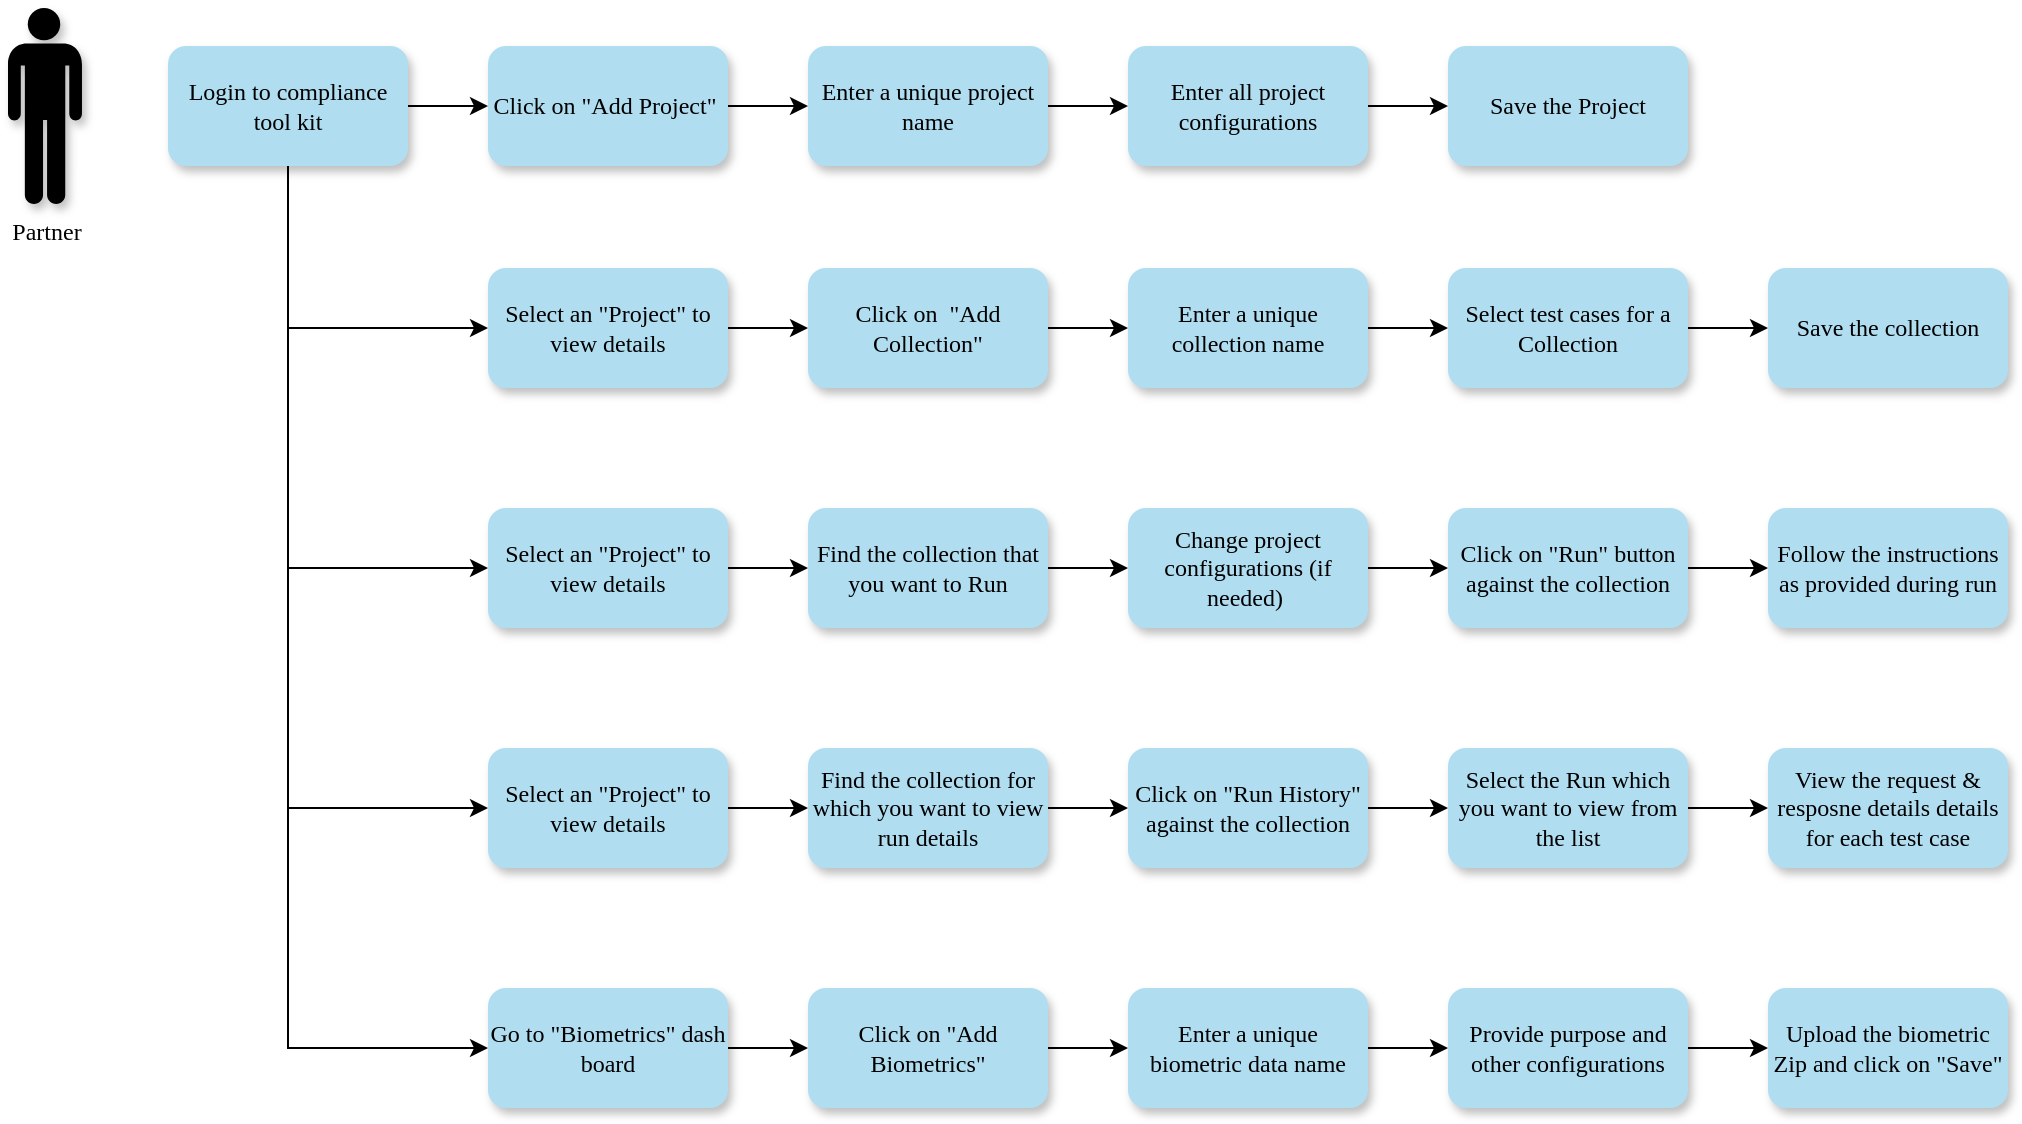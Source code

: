 <mxfile version="20.2.8" type="device"><diagram id="o9tZNeWm0_lP8Xm53Yng" name="Page-1"><mxGraphModel dx="946" dy="562" grid="1" gridSize="10" guides="1" tooltips="1" connect="1" arrows="1" fold="1" page="1" pageScale="1" pageWidth="1654" pageHeight="1169" math="0" shadow="0"><root><mxCell id="0"/><mxCell id="1" parent="0"/><mxCell id="3cqRgS8WyW1Py6DgZ6-4-2" value="Partner" style="shape=mxgraph.signs.people.man_1;html=1;pointerEvents=1;fillColor=#000000;strokeColor=none;verticalLabelPosition=bottom;verticalAlign=top;align=center;fontFamily=Verdana;shadow=1;" vertex="1" parent="1"><mxGeometry x="160" y="190" width="37" height="98" as="geometry"/></mxCell><mxCell id="3cqRgS8WyW1Py6DgZ6-4-5" style="edgeStyle=orthogonalEdgeStyle;rounded=0;orthogonalLoop=1;jettySize=auto;html=1;fontFamily=Verdana;" edge="1" parent="1" source="3cqRgS8WyW1Py6DgZ6-4-3" target="3cqRgS8WyW1Py6DgZ6-4-4"><mxGeometry relative="1" as="geometry"/></mxCell><mxCell id="3cqRgS8WyW1Py6DgZ6-4-18" style="edgeStyle=orthogonalEdgeStyle;rounded=0;orthogonalLoop=1;jettySize=auto;html=1;entryX=0;entryY=0.5;entryDx=0;entryDy=0;fontFamily=Verdana;" edge="1" parent="1" source="3cqRgS8WyW1Py6DgZ6-4-3" target="3cqRgS8WyW1Py6DgZ6-4-8"><mxGeometry relative="1" as="geometry"><Array as="points"><mxPoint x="300" y="350"/></Array></mxGeometry></mxCell><mxCell id="3cqRgS8WyW1Py6DgZ6-4-20" style="edgeStyle=orthogonalEdgeStyle;rounded=0;orthogonalLoop=1;jettySize=auto;html=1;entryX=0;entryY=0.5;entryDx=0;entryDy=0;fontFamily=Verdana;" edge="1" parent="1" source="3cqRgS8WyW1Py6DgZ6-4-3" target="3cqRgS8WyW1Py6DgZ6-4-14"><mxGeometry relative="1" as="geometry"><Array as="points"><mxPoint x="300" y="470"/></Array></mxGeometry></mxCell><mxCell id="3cqRgS8WyW1Py6DgZ6-4-45" style="edgeStyle=orthogonalEdgeStyle;rounded=0;orthogonalLoop=1;jettySize=auto;html=1;entryX=0;entryY=0.5;entryDx=0;entryDy=0;fontFamily=Verdana;" edge="1" parent="1" source="3cqRgS8WyW1Py6DgZ6-4-3" target="3cqRgS8WyW1Py6DgZ6-4-32"><mxGeometry relative="1" as="geometry"><Array as="points"><mxPoint x="300" y="710"/></Array></mxGeometry></mxCell><mxCell id="3cqRgS8WyW1Py6DgZ6-4-55" style="edgeStyle=orthogonalEdgeStyle;rounded=0;orthogonalLoop=1;jettySize=auto;html=1;entryX=0;entryY=0.5;entryDx=0;entryDy=0;fontFamily=Verdana;" edge="1" parent="1" source="3cqRgS8WyW1Py6DgZ6-4-3" target="3cqRgS8WyW1Py6DgZ6-4-47"><mxGeometry relative="1" as="geometry"><Array as="points"><mxPoint x="300" y="590"/></Array></mxGeometry></mxCell><mxCell id="3cqRgS8WyW1Py6DgZ6-4-3" value="Login to compliance tool kit" style="rounded=1;whiteSpace=wrap;html=1;fontFamily=Verdana;fillColor=#b1ddf0;strokeColor=none;shadow=1;" vertex="1" parent="1"><mxGeometry x="240" y="209" width="120" height="60" as="geometry"/></mxCell><mxCell id="3cqRgS8WyW1Py6DgZ6-4-21" style="edgeStyle=orthogonalEdgeStyle;rounded=0;orthogonalLoop=1;jettySize=auto;html=1;exitX=1;exitY=0.5;exitDx=0;exitDy=0;entryX=0;entryY=0.5;entryDx=0;entryDy=0;fontFamily=Verdana;" edge="1" parent="1" source="3cqRgS8WyW1Py6DgZ6-4-4" target="3cqRgS8WyW1Py6DgZ6-4-13"><mxGeometry relative="1" as="geometry"/></mxCell><mxCell id="3cqRgS8WyW1Py6DgZ6-4-4" value="Click on &quot;Add Project&quot;&amp;nbsp;" style="rounded=1;whiteSpace=wrap;html=1;fontFamily=Verdana;fillColor=#b1ddf0;strokeColor=none;shadow=1;" vertex="1" parent="1"><mxGeometry x="400" y="209" width="120" height="60" as="geometry"/></mxCell><mxCell id="3cqRgS8WyW1Py6DgZ6-4-23" style="edgeStyle=orthogonalEdgeStyle;rounded=0;orthogonalLoop=1;jettySize=auto;html=1;exitX=1;exitY=0.5;exitDx=0;exitDy=0;entryX=0;entryY=0.5;entryDx=0;entryDy=0;fontFamily=Verdana;" edge="1" parent="1" source="3cqRgS8WyW1Py6DgZ6-4-6" target="3cqRgS8WyW1Py6DgZ6-4-7"><mxGeometry relative="1" as="geometry"/></mxCell><mxCell id="3cqRgS8WyW1Py6DgZ6-4-6" value="Enter all project configurations" style="rounded=1;whiteSpace=wrap;html=1;fontFamily=Verdana;fillColor=#b1ddf0;strokeColor=none;shadow=1;" vertex="1" parent="1"><mxGeometry x="720" y="209" width="120" height="60" as="geometry"/></mxCell><mxCell id="3cqRgS8WyW1Py6DgZ6-4-7" value="Save the Project" style="rounded=1;whiteSpace=wrap;html=1;fontFamily=Verdana;fillColor=#b1ddf0;strokeColor=none;shadow=1;" vertex="1" parent="1"><mxGeometry x="880" y="209" width="120" height="60" as="geometry"/></mxCell><mxCell id="3cqRgS8WyW1Py6DgZ6-4-24" style="edgeStyle=orthogonalEdgeStyle;rounded=0;orthogonalLoop=1;jettySize=auto;html=1;exitX=1;exitY=0.5;exitDx=0;exitDy=0;entryX=0;entryY=0.5;entryDx=0;entryDy=0;fontFamily=Verdana;" edge="1" parent="1" source="3cqRgS8WyW1Py6DgZ6-4-8" target="3cqRgS8WyW1Py6DgZ6-4-9"><mxGeometry relative="1" as="geometry"/></mxCell><mxCell id="3cqRgS8WyW1Py6DgZ6-4-8" value="Select an &quot;Project&quot; to view details" style="rounded=1;whiteSpace=wrap;html=1;fontFamily=Verdana;fillColor=#b1ddf0;strokeColor=none;shadow=1;" vertex="1" parent="1"><mxGeometry x="400" y="320" width="120" height="60" as="geometry"/></mxCell><mxCell id="3cqRgS8WyW1Py6DgZ6-4-25" style="edgeStyle=orthogonalEdgeStyle;rounded=0;orthogonalLoop=1;jettySize=auto;html=1;entryX=0;entryY=0.5;entryDx=0;entryDy=0;fontFamily=Verdana;" edge="1" parent="1" source="3cqRgS8WyW1Py6DgZ6-4-9" target="3cqRgS8WyW1Py6DgZ6-4-12"><mxGeometry relative="1" as="geometry"/></mxCell><mxCell id="3cqRgS8WyW1Py6DgZ6-4-9" value="Click on&amp;nbsp; &quot;Add Collection&quot;" style="rounded=1;whiteSpace=wrap;html=1;fontFamily=Verdana;fillColor=#b1ddf0;strokeColor=none;shadow=1;" vertex="1" parent="1"><mxGeometry x="560" y="320" width="120" height="60" as="geometry"/></mxCell><mxCell id="3cqRgS8WyW1Py6DgZ6-4-27" style="edgeStyle=orthogonalEdgeStyle;rounded=0;orthogonalLoop=1;jettySize=auto;html=1;entryX=0;entryY=0.5;entryDx=0;entryDy=0;fontFamily=Verdana;" edge="1" parent="1" source="3cqRgS8WyW1Py6DgZ6-4-10" target="3cqRgS8WyW1Py6DgZ6-4-11"><mxGeometry relative="1" as="geometry"/></mxCell><mxCell id="3cqRgS8WyW1Py6DgZ6-4-10" value="Select test cases for a Collection" style="rounded=1;whiteSpace=wrap;html=1;fontFamily=Verdana;fillColor=#b1ddf0;strokeColor=none;shadow=1;" vertex="1" parent="1"><mxGeometry x="880" y="320" width="120" height="60" as="geometry"/></mxCell><mxCell id="3cqRgS8WyW1Py6DgZ6-4-11" value="Save the collection" style="rounded=1;whiteSpace=wrap;html=1;fontFamily=Verdana;fillColor=#b1ddf0;strokeColor=none;shadow=1;" vertex="1" parent="1"><mxGeometry x="1040" y="320" width="120" height="60" as="geometry"/></mxCell><mxCell id="3cqRgS8WyW1Py6DgZ6-4-26" style="edgeStyle=orthogonalEdgeStyle;rounded=0;orthogonalLoop=1;jettySize=auto;html=1;entryX=0;entryY=0.5;entryDx=0;entryDy=0;fontFamily=Verdana;" edge="1" parent="1" source="3cqRgS8WyW1Py6DgZ6-4-12" target="3cqRgS8WyW1Py6DgZ6-4-10"><mxGeometry relative="1" as="geometry"/></mxCell><mxCell id="3cqRgS8WyW1Py6DgZ6-4-12" value="Enter a unique collection name" style="rounded=1;whiteSpace=wrap;html=1;fontFamily=Verdana;fillColor=#b1ddf0;strokeColor=none;shadow=1;" vertex="1" parent="1"><mxGeometry x="720" y="320" width="120" height="60" as="geometry"/></mxCell><mxCell id="3cqRgS8WyW1Py6DgZ6-4-22" style="edgeStyle=orthogonalEdgeStyle;rounded=0;orthogonalLoop=1;jettySize=auto;html=1;entryX=0;entryY=0.5;entryDx=0;entryDy=0;fontFamily=Verdana;" edge="1" parent="1" source="3cqRgS8WyW1Py6DgZ6-4-13" target="3cqRgS8WyW1Py6DgZ6-4-6"><mxGeometry relative="1" as="geometry"/></mxCell><mxCell id="3cqRgS8WyW1Py6DgZ6-4-13" value="Enter a unique project name" style="rounded=1;whiteSpace=wrap;html=1;fontFamily=Verdana;fillColor=#b1ddf0;strokeColor=none;shadow=1;" vertex="1" parent="1"><mxGeometry x="560" y="209" width="120" height="60" as="geometry"/></mxCell><mxCell id="3cqRgS8WyW1Py6DgZ6-4-28" style="edgeStyle=orthogonalEdgeStyle;rounded=0;orthogonalLoop=1;jettySize=auto;html=1;entryX=0;entryY=0.5;entryDx=0;entryDy=0;fontFamily=Verdana;" edge="1" parent="1" source="3cqRgS8WyW1Py6DgZ6-4-14" target="3cqRgS8WyW1Py6DgZ6-4-15"><mxGeometry relative="1" as="geometry"/></mxCell><mxCell id="3cqRgS8WyW1Py6DgZ6-4-14" value="Select an &quot;Project&quot; to view details" style="rounded=1;whiteSpace=wrap;html=1;fontFamily=Verdana;fillColor=#b1ddf0;strokeColor=none;shadow=1;" vertex="1" parent="1"><mxGeometry x="400" y="440" width="120" height="60" as="geometry"/></mxCell><mxCell id="3cqRgS8WyW1Py6DgZ6-4-29" style="edgeStyle=orthogonalEdgeStyle;rounded=0;orthogonalLoop=1;jettySize=auto;html=1;entryX=0;entryY=0.5;entryDx=0;entryDy=0;fontFamily=Verdana;" edge="1" parent="1" source="3cqRgS8WyW1Py6DgZ6-4-15" target="3cqRgS8WyW1Py6DgZ6-4-16"><mxGeometry relative="1" as="geometry"/></mxCell><mxCell id="3cqRgS8WyW1Py6DgZ6-4-15" value="Find the collection that you want to Run" style="rounded=1;whiteSpace=wrap;html=1;fontFamily=Verdana;fillColor=#b1ddf0;strokeColor=none;shadow=1;" vertex="1" parent="1"><mxGeometry x="560" y="440" width="120" height="60" as="geometry"/></mxCell><mxCell id="3cqRgS8WyW1Py6DgZ6-4-30" style="edgeStyle=orthogonalEdgeStyle;rounded=0;orthogonalLoop=1;jettySize=auto;html=1;entryX=0;entryY=0.5;entryDx=0;entryDy=0;fontFamily=Verdana;" edge="1" parent="1" source="3cqRgS8WyW1Py6DgZ6-4-16" target="3cqRgS8WyW1Py6DgZ6-4-17"><mxGeometry relative="1" as="geometry"/></mxCell><mxCell id="3cqRgS8WyW1Py6DgZ6-4-16" value="Change project configurations (if needed)&amp;nbsp;" style="rounded=1;whiteSpace=wrap;html=1;fontFamily=Verdana;fillColor=#b1ddf0;strokeColor=none;shadow=1;" vertex="1" parent="1"><mxGeometry x="720" y="440" width="120" height="60" as="geometry"/></mxCell><mxCell id="3cqRgS8WyW1Py6DgZ6-4-31" style="edgeStyle=orthogonalEdgeStyle;rounded=0;orthogonalLoop=1;jettySize=auto;html=1;fontFamily=Verdana;" edge="1" parent="1" source="3cqRgS8WyW1Py6DgZ6-4-17" target="3cqRgS8WyW1Py6DgZ6-4-19"><mxGeometry relative="1" as="geometry"/></mxCell><mxCell id="3cqRgS8WyW1Py6DgZ6-4-17" value="Click on &quot;Run&quot; button against the collection" style="rounded=1;whiteSpace=wrap;html=1;fontFamily=Verdana;fillColor=#b1ddf0;strokeColor=none;shadow=1;" vertex="1" parent="1"><mxGeometry x="880" y="440" width="120" height="60" as="geometry"/></mxCell><mxCell id="3cqRgS8WyW1Py6DgZ6-4-19" value="Follow the instructions as provided during run" style="rounded=1;whiteSpace=wrap;html=1;fontFamily=Verdana;fillColor=#b1ddf0;strokeColor=none;shadow=1;" vertex="1" parent="1"><mxGeometry x="1040" y="440" width="120" height="60" as="geometry"/></mxCell><mxCell id="3cqRgS8WyW1Py6DgZ6-4-35" style="edgeStyle=orthogonalEdgeStyle;rounded=0;orthogonalLoop=1;jettySize=auto;html=1;exitX=1;exitY=0.5;exitDx=0;exitDy=0;entryX=0;entryY=0.5;entryDx=0;entryDy=0;fontFamily=Verdana;" edge="1" parent="1" source="3cqRgS8WyW1Py6DgZ6-4-32" target="3cqRgS8WyW1Py6DgZ6-4-33"><mxGeometry relative="1" as="geometry"/></mxCell><mxCell id="3cqRgS8WyW1Py6DgZ6-4-32" value="Go to &quot;Biometrics&quot; dash board" style="rounded=1;whiteSpace=wrap;html=1;fontFamily=Verdana;fillColor=#b1ddf0;strokeColor=none;shadow=1;" vertex="1" parent="1"><mxGeometry x="400" y="680" width="120" height="60" as="geometry"/></mxCell><mxCell id="3cqRgS8WyW1Py6DgZ6-4-38" style="edgeStyle=orthogonalEdgeStyle;rounded=0;orthogonalLoop=1;jettySize=auto;html=1;entryX=0;entryY=0.5;entryDx=0;entryDy=0;fontFamily=Verdana;" edge="1" parent="1" source="3cqRgS8WyW1Py6DgZ6-4-33" target="3cqRgS8WyW1Py6DgZ6-4-36"><mxGeometry relative="1" as="geometry"/></mxCell><mxCell id="3cqRgS8WyW1Py6DgZ6-4-33" value="Click on &quot;Add Biometrics&quot;" style="rounded=1;whiteSpace=wrap;html=1;fontFamily=Verdana;fillColor=#b1ddf0;strokeColor=none;shadow=1;" vertex="1" parent="1"><mxGeometry x="560" y="680" width="120" height="60" as="geometry"/></mxCell><mxCell id="3cqRgS8WyW1Py6DgZ6-4-40" style="edgeStyle=orthogonalEdgeStyle;rounded=0;orthogonalLoop=1;jettySize=auto;html=1;exitX=1;exitY=0.5;exitDx=0;exitDy=0;entryX=0;entryY=0.5;entryDx=0;entryDy=0;fontFamily=Verdana;" edge="1" parent="1" source="3cqRgS8WyW1Py6DgZ6-4-36" target="3cqRgS8WyW1Py6DgZ6-4-39"><mxGeometry relative="1" as="geometry"/></mxCell><mxCell id="3cqRgS8WyW1Py6DgZ6-4-36" value="Enter a unique biometric data name" style="rounded=1;whiteSpace=wrap;html=1;fontFamily=Verdana;fillColor=#b1ddf0;strokeColor=none;shadow=1;" vertex="1" parent="1"><mxGeometry x="720" y="680" width="120" height="60" as="geometry"/></mxCell><mxCell id="3cqRgS8WyW1Py6DgZ6-4-44" style="edgeStyle=orthogonalEdgeStyle;rounded=0;orthogonalLoop=1;jettySize=auto;html=1;entryX=0;entryY=0.5;entryDx=0;entryDy=0;fontFamily=Verdana;" edge="1" parent="1" source="3cqRgS8WyW1Py6DgZ6-4-39" target="3cqRgS8WyW1Py6DgZ6-4-41"><mxGeometry relative="1" as="geometry"/></mxCell><mxCell id="3cqRgS8WyW1Py6DgZ6-4-39" value="Provide purpose and other configurations" style="rounded=1;whiteSpace=wrap;html=1;fontFamily=Verdana;fillColor=#b1ddf0;strokeColor=none;shadow=1;" vertex="1" parent="1"><mxGeometry x="880" y="680" width="120" height="60" as="geometry"/></mxCell><mxCell id="3cqRgS8WyW1Py6DgZ6-4-41" value="Upload the biometric Zip and click on &quot;Save&quot;" style="rounded=1;whiteSpace=wrap;html=1;fontFamily=Verdana;fillColor=#b1ddf0;strokeColor=none;shadow=1;" vertex="1" parent="1"><mxGeometry x="1040" y="680" width="120" height="60" as="geometry"/></mxCell><mxCell id="3cqRgS8WyW1Py6DgZ6-4-46" style="edgeStyle=orthogonalEdgeStyle;rounded=0;orthogonalLoop=1;jettySize=auto;html=1;exitX=1;exitY=0.5;exitDx=0;exitDy=0;entryX=0;entryY=0.5;entryDx=0;entryDy=0;fontFamily=Verdana;" edge="1" parent="1" source="3cqRgS8WyW1Py6DgZ6-4-47" target="3cqRgS8WyW1Py6DgZ6-4-49"><mxGeometry relative="1" as="geometry"/></mxCell><mxCell id="3cqRgS8WyW1Py6DgZ6-4-47" value="Select an &quot;Project&quot; to view details" style="rounded=1;whiteSpace=wrap;html=1;fontFamily=Verdana;fillColor=#b1ddf0;strokeColor=none;shadow=1;" vertex="1" parent="1"><mxGeometry x="400" y="560" width="120" height="60" as="geometry"/></mxCell><mxCell id="3cqRgS8WyW1Py6DgZ6-4-48" style="edgeStyle=orthogonalEdgeStyle;rounded=0;orthogonalLoop=1;jettySize=auto;html=1;entryX=0;entryY=0.5;entryDx=0;entryDy=0;fontFamily=Verdana;" edge="1" parent="1" source="3cqRgS8WyW1Py6DgZ6-4-49" target="3cqRgS8WyW1Py6DgZ6-4-51"><mxGeometry relative="1" as="geometry"/></mxCell><mxCell id="3cqRgS8WyW1Py6DgZ6-4-49" value="Find the collection for which you want to view run details" style="rounded=1;whiteSpace=wrap;html=1;fontFamily=Verdana;fillColor=#b1ddf0;strokeColor=none;shadow=1;" vertex="1" parent="1"><mxGeometry x="560" y="560" width="120" height="60" as="geometry"/></mxCell><mxCell id="3cqRgS8WyW1Py6DgZ6-4-50" style="edgeStyle=orthogonalEdgeStyle;rounded=0;orthogonalLoop=1;jettySize=auto;html=1;exitX=1;exitY=0.5;exitDx=0;exitDy=0;entryX=0;entryY=0.5;entryDx=0;entryDy=0;fontFamily=Verdana;" edge="1" parent="1" source="3cqRgS8WyW1Py6DgZ6-4-51" target="3cqRgS8WyW1Py6DgZ6-4-53"><mxGeometry relative="1" as="geometry"/></mxCell><mxCell id="3cqRgS8WyW1Py6DgZ6-4-51" value="Click on &quot;Run History&quot; against the collection" style="rounded=1;whiteSpace=wrap;html=1;fontFamily=Verdana;fillColor=#b1ddf0;strokeColor=none;shadow=1;" vertex="1" parent="1"><mxGeometry x="720" y="560" width="120" height="60" as="geometry"/></mxCell><mxCell id="3cqRgS8WyW1Py6DgZ6-4-52" style="edgeStyle=orthogonalEdgeStyle;rounded=0;orthogonalLoop=1;jettySize=auto;html=1;entryX=0;entryY=0.5;entryDx=0;entryDy=0;fontFamily=Verdana;" edge="1" parent="1" source="3cqRgS8WyW1Py6DgZ6-4-53" target="3cqRgS8WyW1Py6DgZ6-4-54"><mxGeometry relative="1" as="geometry"/></mxCell><mxCell id="3cqRgS8WyW1Py6DgZ6-4-53" value="Select the Run which you want to view from the list" style="rounded=1;whiteSpace=wrap;html=1;fontFamily=Verdana;fillColor=#b1ddf0;strokeColor=none;shadow=1;" vertex="1" parent="1"><mxGeometry x="880" y="560" width="120" height="60" as="geometry"/></mxCell><mxCell id="3cqRgS8WyW1Py6DgZ6-4-54" value="View the request &amp;amp; resposne details details for each test case" style="rounded=1;whiteSpace=wrap;html=1;fontFamily=Verdana;fillColor=#b1ddf0;strokeColor=none;shadow=1;" vertex="1" parent="1"><mxGeometry x="1040" y="560" width="120" height="60" as="geometry"/></mxCell></root></mxGraphModel></diagram></mxfile>